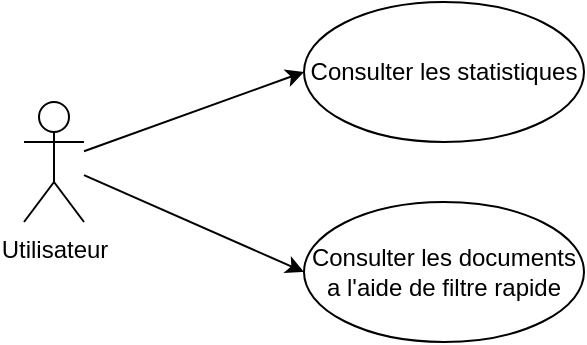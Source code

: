 <mxfile>
    <diagram id="qYHBbXWWwgl7AHTq9047" name="Page-1">
        <mxGraphModel dx="952" dy="476" grid="1" gridSize="10" guides="1" tooltips="1" connect="1" arrows="1" fold="1" page="1" pageScale="1" pageWidth="850" pageHeight="1100" math="0" shadow="0">
            <root>
                <mxCell id="0"/>
                <mxCell id="1" parent="0"/>
                <mxCell id="4" style="edgeStyle=none;html=1;entryX=0;entryY=0.5;entryDx=0;entryDy=0;" edge="1" parent="1" source="2" target="5">
                    <mxGeometry relative="1" as="geometry">
                        <mxPoint x="200" y="160" as="targetPoint"/>
                    </mxGeometry>
                </mxCell>
                <mxCell id="7" style="edgeStyle=none;html=1;entryX=0;entryY=0.5;entryDx=0;entryDy=0;" edge="1" parent="1" source="2" target="6">
                    <mxGeometry relative="1" as="geometry"/>
                </mxCell>
                <mxCell id="2" value="Utilisateur" style="shape=umlActor;verticalLabelPosition=bottom;verticalAlign=top;html=1;" vertex="1" parent="1">
                    <mxGeometry x="60" y="130" width="30" height="60" as="geometry"/>
                </mxCell>
                <mxCell id="5" value="Consulter les statistiques" style="ellipse;whiteSpace=wrap;html=1;" vertex="1" parent="1">
                    <mxGeometry x="200" y="80" width="140" height="70" as="geometry"/>
                </mxCell>
                <mxCell id="6" value="Consulter les documents a l'aide de filtre rapide" style="ellipse;whiteSpace=wrap;html=1;" vertex="1" parent="1">
                    <mxGeometry x="200" y="180" width="140" height="70" as="geometry"/>
                </mxCell>
            </root>
        </mxGraphModel>
    </diagram>
</mxfile>